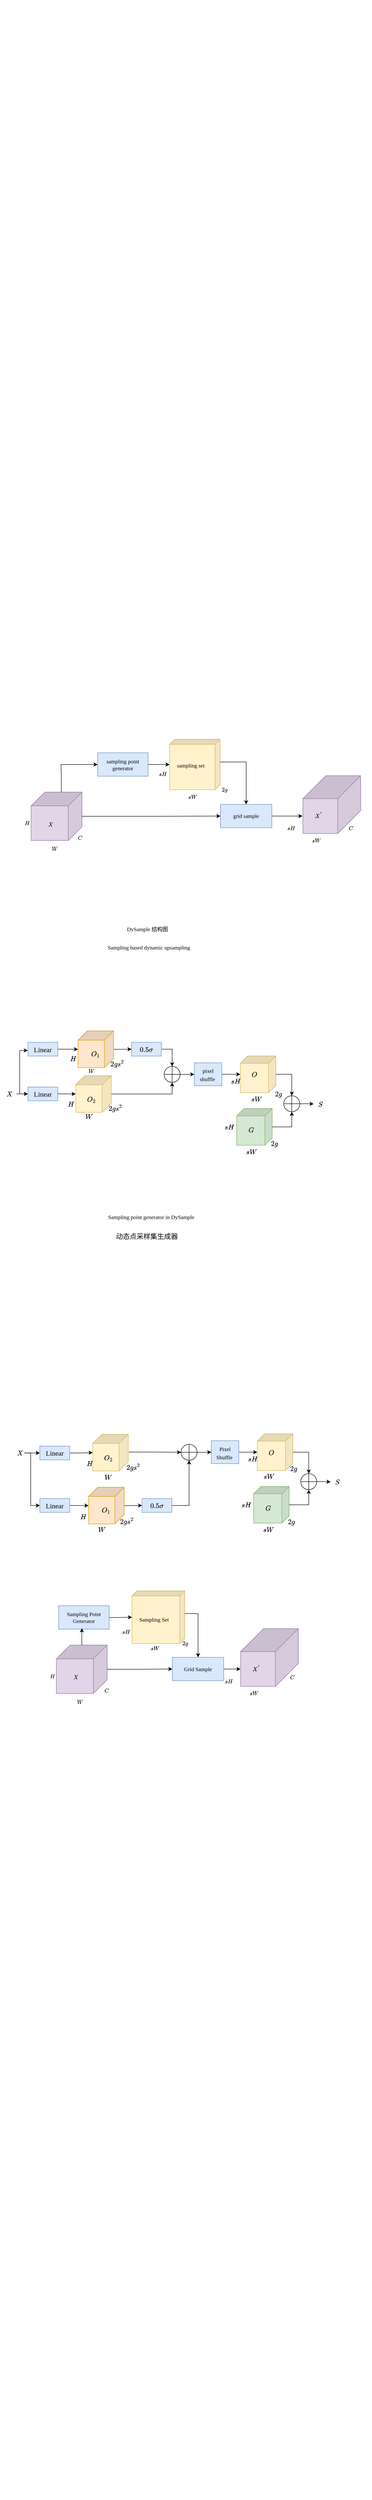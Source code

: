 <mxfile version="28.2.5">
  <diagram name="第 1 页" id="9oIQpO3N5rQyr_YoQIKY">
    <mxGraphModel dx="1643" dy="2649" grid="1" gridSize="10" guides="1" tooltips="1" connect="1" arrows="1" fold="1" page="1" pageScale="1" pageWidth="1169" pageHeight="827" math="1" shadow="0">
      <root>
        <mxCell id="0" />
        <mxCell id="1" parent="0" />
        <mxCell id="AO_P0Q3c_-_OhgIRzk4a-24" value="" style="edgeStyle=orthogonalEdgeStyle;rounded=0;orthogonalLoop=1;jettySize=auto;html=1;fontFamily=Times New Roman;fontSize=12;" parent="1" source="AO_P0Q3c_-_OhgIRzk4a-6" target="AO_P0Q3c_-_OhgIRzk4a-23" edge="1">
          <mxGeometry relative="1" as="geometry" />
        </mxCell>
        <mxCell id="AO_P0Q3c_-_OhgIRzk4a-6" value=" sampling point &lt;br&gt;generator" style="rounded=0;whiteSpace=wrap;html=1;direction=east;strokeColor=#6c8ebf;arcSize=0;imageAspect=1;fillColor=#dae8fc;fontSize=12;fontFamily=Times New Roman;" parent="1" vertex="1">
          <mxGeometry x="360" y="319" width="110" height="51" as="geometry" />
        </mxCell>
        <mxCell id="AO_P0Q3c_-_OhgIRzk4a-20" value="" style="group;fontFamily=Times New Roman;fontSize=12;" parent="1" vertex="1" connectable="0">
          <mxGeometry x="181" y="402" width="170" height="141.034" as="geometry" />
        </mxCell>
        <mxCell id="AO_P0Q3c_-_OhgIRzk4a-19" value="&lt;span style=&quot;color: rgba(0, 0, 0, 0); text-align: start; text-wrap-mode: nowrap;&quot;&gt;%3CmxGraphModel%3E%3Croot%3E%3CmxCell%20id%3D%220%22%2F%3E%3CmxCell%20id%3D%221%22%20parent%3D%220%22%2F%3E%3CmxCell%20id%3D%222%22%20value%3D%22Linear%22%20style%3D%22rounded%3D0%3BwhiteSpace%3Dwrap%3Bhtml%3D1%3Bdirection%3Deast%3BstrokeColor%3D%236c8ebf%3BarcSize%3D0%3BimageAspect%3D1%3BfillColor%3D%23dae8fc%3BfontSize%3D15%3B%22%20vertex%3D%221%22%20parent%3D%221%22%3E%3CmxGeometry%20x%3D%22370%22%20y%3D%22809.5%22%20width%3D%22140%22%20height%3D%2251%22%20as%3D%22geometry%22%2F%3E%3C%2FmxCell%3E%3C%2Froot%3E%3C%2FmxGraphModel%3E&lt;/span&gt;" style="shape=cube;whiteSpace=wrap;html=1;boundedLbl=1;backgroundOutline=1;darkOpacity=0.05;darkOpacity2=0.1;fillColor=#e1d5e7;strokeColor=#9673a6;size=30;rotation=90;fontFamily=Times New Roman;fontSize=12;" parent="AO_P0Q3c_-_OhgIRzk4a-20" vertex="1">
          <mxGeometry x="36.667" width="105.417" height="111.034" as="geometry" />
        </mxCell>
        <mxCell id="AO_P0Q3c_-_OhgIRzk4a-8" value="$$W$$" style="text;html=1;align=center;verticalAlign=middle;resizable=0;points=[];autosize=1;strokeColor=none;fillColor=none;container=0;fontFamily=Times New Roman;fontSize=12;" parent="AO_P0Q3c_-_OhgIRzk4a-20" vertex="1">
          <mxGeometry x="55" y="111.034" width="60" height="30" as="geometry" />
        </mxCell>
        <mxCell id="AO_P0Q3c_-_OhgIRzk4a-9" value="$$H$$" style="text;html=1;align=center;verticalAlign=middle;resizable=0;points=[];autosize=1;strokeColor=none;fillColor=none;container=0;fontFamily=Times New Roman;fontSize=12;" parent="AO_P0Q3c_-_OhgIRzk4a-20" vertex="1">
          <mxGeometry x="-5" y="55.001" width="60" height="30" as="geometry" />
        </mxCell>
        <mxCell id="AO_P0Q3c_-_OhgIRzk4a-10" value="$$X$$" style="text;html=1;align=center;verticalAlign=middle;resizable=0;points=[];autosize=1;strokeColor=none;fillColor=none;container=0;fontFamily=Times New Roman;fontSize=12;" parent="AO_P0Q3c_-_OhgIRzk4a-20" vertex="1">
          <mxGeometry x="45.833" y="57.931" width="60" height="30" as="geometry" />
        </mxCell>
        <mxCell id="AO_P0Q3c_-_OhgIRzk4a-11" value="$$C$$" style="text;html=1;align=center;verticalAlign=middle;resizable=0;points=[];autosize=1;strokeColor=none;fillColor=none;container=0;fontFamily=Times New Roman;fontSize=12;" parent="AO_P0Q3c_-_OhgIRzk4a-20" vertex="1">
          <mxGeometry x="110" y="86.897" width="60" height="30" as="geometry" />
        </mxCell>
        <mxCell id="AO_P0Q3c_-_OhgIRzk4a-29" value="" style="group;fontFamily=Times New Roman;fontSize=12;" parent="1" vertex="1" connectable="0">
          <mxGeometry x="472" y="289.5" width="195" height="140" as="geometry" />
        </mxCell>
        <mxCell id="AO_P0Q3c_-_OhgIRzk4a-17" value="$$sH$$" style="text;html=1;align=center;verticalAlign=middle;resizable=0;points=[];autosize=1;strokeColor=none;fillColor=none;fontFamily=Times New Roman;fontSize=12;" parent="AO_P0Q3c_-_OhgIRzk4a-29" vertex="1">
          <mxGeometry y="60.5" width="60" height="30" as="geometry" />
        </mxCell>
        <mxCell id="AO_P0Q3c_-_OhgIRzk4a-23" value="&lt;div style=&quot;&quot;&gt;&lt;br&gt;&lt;/div&gt;" style="shape=cube;whiteSpace=wrap;html=1;boundedLbl=1;backgroundOutline=1;darkOpacity=0.05;darkOpacity2=0.1;fillColor=#fff2cc;strokeColor=#d6b656;size=11;rotation=90;aspect=fixed;align=center;container=0;fontFamily=Times New Roman;fontSize=12;" parent="AO_P0Q3c_-_OhgIRzk4a-29" vertex="1">
          <mxGeometry x="45" width="110" height="110" as="geometry" />
        </mxCell>
        <mxCell id="AO_P0Q3c_-_OhgIRzk4a-26" value="$$sW$$" style="text;html=1;align=center;verticalAlign=middle;resizable=0;points=[];autosize=1;strokeColor=none;fillColor=none;container=0;fontFamily=Times New Roman;fontSize=12;" parent="AO_P0Q3c_-_OhgIRzk4a-29" vertex="1">
          <mxGeometry x="65" y="110" width="60" height="30" as="geometry" />
        </mxCell>
        <mxCell id="AO_P0Q3c_-_OhgIRzk4a-27" value="$$2g$$" style="text;html=1;align=center;verticalAlign=middle;resizable=0;points=[];autosize=1;strokeColor=none;fillColor=none;container=0;fontFamily=Times New Roman;fontSize=12;" parent="AO_P0Q3c_-_OhgIRzk4a-29" vertex="1">
          <mxGeometry x="135" y="94.5" width="60" height="30" as="geometry" />
        </mxCell>
        <mxCell id="AO_P0Q3c_-_OhgIRzk4a-25" value="&lt;span style=&quot;color: rgb(0, 0, 0); font-style: normal; font-variant-ligatures: normal; font-variant-caps: normal; font-weight: 400; letter-spacing: normal; orphans: 2; text-align: center; text-indent: 0px; text-transform: none; widows: 2; word-spacing: 0px; -webkit-text-stroke-width: 0px; white-space: normal; text-decoration-thickness: initial; text-decoration-style: initial; text-decoration-color: initial; float: none; display: inline !important;&quot;&gt;sampling set&lt;/span&gt;" style="text;whiteSpace=wrap;html=1;fillColor=none;container=0;fontSize=12;fontFamily=Times New Roman;" parent="AO_P0Q3c_-_OhgIRzk4a-29" vertex="1">
          <mxGeometry x="58.5" y="43.75" width="72" height="28.25" as="geometry" />
        </mxCell>
        <mxCell id="AO_P0Q3c_-_OhgIRzk4a-30" value="&lt;font&gt;grid sample&lt;/font&gt;" style="rounded=0;whiteSpace=wrap;html=1;direction=east;strokeColor=#6c8ebf;arcSize=0;imageAspect=1;fillColor=#dae8fc;fontFamily=Times New Roman;fontSize=12;" parent="1" vertex="1">
          <mxGeometry x="628" y="431.5" width="112" height="51" as="geometry" />
        </mxCell>
        <mxCell id="AO_P0Q3c_-_OhgIRzk4a-36" style="edgeStyle=orthogonalEdgeStyle;rounded=0;orthogonalLoop=1;jettySize=auto;html=1;entryX=0;entryY=0.5;entryDx=0;entryDy=0;fontFamily=Times New Roman;exitX=0.001;exitY=0.406;exitDx=0;exitDy=0;exitPerimeter=0;fontSize=12;" parent="1" source="AO_P0Q3c_-_OhgIRzk4a-19" target="AO_P0Q3c_-_OhgIRzk4a-6" edge="1">
          <mxGeometry relative="1" as="geometry">
            <Array as="points">
              <mxPoint x="280" y="370" />
              <mxPoint x="280" y="370" />
              <mxPoint x="280" y="345" />
            </Array>
            <mxPoint x="260" y="400" as="sourcePoint" />
          </mxGeometry>
        </mxCell>
        <mxCell id="AO_P0Q3c_-_OhgIRzk4a-38" style="edgeStyle=orthogonalEdgeStyle;rounded=0;orthogonalLoop=1;jettySize=auto;html=1;exitX=0;exitY=0;exitDx=49.5;exitDy=0;exitPerimeter=0;fontFamily=Times New Roman;fontSize=12;" parent="1" source="AO_P0Q3c_-_OhgIRzk4a-23" target="AO_P0Q3c_-_OhgIRzk4a-30" edge="1">
          <mxGeometry relative="1" as="geometry" />
        </mxCell>
        <mxCell id="AO_P0Q3c_-_OhgIRzk4a-49" value="" style="group;fontFamily=Times New Roman;fontSize=12;" parent="1" vertex="1" connectable="0">
          <mxGeometry x="772" y="369" width="185.3" height="155.978" as="geometry" />
        </mxCell>
        <mxCell id="AO_P0Q3c_-_OhgIRzk4a-18" value="" style="shape=cube;whiteSpace=wrap;html=1;boundedLbl=1;backgroundOutline=1;darkOpacity=0.05;darkOpacity2=0.1;fillColor=#e1d5e7;strokeColor=#9673a6;size=50;rotation=90;aspect=fixed;fontFamily=Times New Roman;fontSize=12;" parent="AO_P0Q3c_-_OhgIRzk4a-49" vertex="1">
          <mxGeometry x="35.8" width="125.978" height="125.978" as="geometry" />
        </mxCell>
        <mxCell id="AO_P0Q3c_-_OhgIRzk4a-39" value="$$sH$$" style="text;html=1;align=center;verticalAlign=middle;resizable=0;points=[];autosize=1;strokeColor=none;fillColor=none;fontFamily=Times New Roman;fontSize=12;" parent="AO_P0Q3c_-_OhgIRzk4a-49" vertex="1">
          <mxGeometry x="-20" y="99.457" width="60" height="30" as="geometry" />
        </mxCell>
        <mxCell id="AO_P0Q3c_-_OhgIRzk4a-40" value="$$sW$$" style="text;html=1;align=center;verticalAlign=middle;resizable=0;points=[];autosize=1;strokeColor=none;fillColor=none;fontFamily=Times New Roman;fontSize=12;" parent="AO_P0Q3c_-_OhgIRzk4a-49" vertex="1">
          <mxGeometry x="34.75" y="125.978" width="60" height="30" as="geometry" />
        </mxCell>
        <mxCell id="AO_P0Q3c_-_OhgIRzk4a-41" value="$$C$$" style="text;html=1;align=center;verticalAlign=middle;resizable=0;points=[];autosize=1;strokeColor=none;fillColor=none;fontFamily=Times New Roman;fontSize=12;" parent="AO_P0Q3c_-_OhgIRzk4a-49" vertex="1">
          <mxGeometry x="110.3" y="99.457" width="60" height="30" as="geometry" />
        </mxCell>
        <mxCell id="AO_P0Q3c_-_OhgIRzk4a-48" value="&lt;span style=&quot;font-style: normal; font-variant-ligatures: normal; font-variant-caps: normal; font-weight: 400; letter-spacing: normal; orphans: 2; text-align: start; text-indent: 0px; text-transform: none; widows: 2; word-spacing: 0px; -webkit-text-stroke-width: 0px; white-space: normal; background-color: rgb(255, 255, 255); text-decoration-thickness: initial; text-decoration-style: initial; text-decoration-color: initial; float: none; display: inline !important;&quot;&gt;&lt;font style=&quot;color: rgb(0, 0, 0);&quot;&gt;$$X^{&#39;}$$&lt;/font&gt;&lt;/span&gt;" style="text;whiteSpace=wrap;html=1;fontFamily=Times New Roman;fontSize=12;" parent="AO_P0Q3c_-_OhgIRzk4a-49" vertex="1">
          <mxGeometry x="60" y="60" width="30" height="40" as="geometry" />
        </mxCell>
        <mxCell id="AO_P0Q3c_-_OhgIRzk4a-52" style="edgeStyle=orthogonalEdgeStyle;rounded=0;orthogonalLoop=1;jettySize=auto;html=1;entryX=0;entryY=0;entryDx=87.989;entryDy=125.978;entryPerimeter=0;fontFamily=Times New Roman;fontSize=12;" parent="1" source="AO_P0Q3c_-_OhgIRzk4a-30" edge="1">
          <mxGeometry relative="1" as="geometry">
            <mxPoint x="806.8" y="456.989" as="targetPoint" />
          </mxGeometry>
        </mxCell>
        <mxCell id="AO_P0Q3c_-_OhgIRzk4a-54" value="DySample 结构图" style="text;whiteSpace=wrap;html=1;fontFamily=Times New Roman;" parent="1" vertex="1">
          <mxGeometry x="422" y="690" width="230" height="40" as="geometry" />
        </mxCell>
        <mxCell id="AO_P0Q3c_-_OhgIRzk4a-55" value="Sampling point generator in DySample" style="text;whiteSpace=wrap;html=1;fontFamily=Times New Roman;" parent="1" vertex="1">
          <mxGeometry x="381" y="1318" width="240" height="40" as="geometry" />
        </mxCell>
        <mxCell id="AO_P0Q3c_-_OhgIRzk4a-57" style="edgeStyle=orthogonalEdgeStyle;rounded=0;orthogonalLoop=1;jettySize=auto;html=1;entryX=-0.005;entryY=0.59;entryDx=0;entryDy=0;fontFamily=Times New Roman;entryPerimeter=0;" parent="1" target="AO_P0Q3c_-_OhgIRzk4a-58" edge="1">
          <mxGeometry relative="1" as="geometry">
            <mxPoint x="208" y="968" as="targetPoint" />
            <mxPoint x="190" y="1062.5" as="sourcePoint" />
            <Array as="points">
              <mxPoint x="190" y="968" />
            </Array>
          </mxGeometry>
        </mxCell>
        <mxCell id="AO_P0Q3c_-_OhgIRzk4a-69" style="edgeStyle=orthogonalEdgeStyle;rounded=0;orthogonalLoop=1;jettySize=auto;html=1;entryX=0;entryY=0.5;entryDx=0;entryDy=0;fontFamily=Times New Roman;" parent="1" source="AO_P0Q3c_-_OhgIRzk4a-112" target="AO_P0Q3c_-_OhgIRzk4a-59" edge="1">
          <mxGeometry relative="1" as="geometry">
            <mxPoint x="152" y="1063" as="sourcePoint" />
          </mxGeometry>
        </mxCell>
        <mxCell id="AO_P0Q3c_-_OhgIRzk4a-61" value="" style="edgeStyle=orthogonalEdgeStyle;rounded=0;orthogonalLoop=1;jettySize=auto;html=1;fontFamily=Times New Roman;" parent="1" source="AO_P0Q3c_-_OhgIRzk4a-58" target="AO_P0Q3c_-_OhgIRzk4a-60" edge="1">
          <mxGeometry relative="1" as="geometry" />
        </mxCell>
        <mxCell id="AO_P0Q3c_-_OhgIRzk4a-58" value="Linear" style="rounded=0;whiteSpace=wrap;html=1;direction=east;strokeColor=#6c8ebf;arcSize=0;imageAspect=1;fillColor=#dae8fc;fontSize=15;fontFamily=Times New Roman;" parent="1" vertex="1">
          <mxGeometry x="208" y="950.5" width="65" height="30" as="geometry" />
        </mxCell>
        <mxCell id="AO_P0Q3c_-_OhgIRzk4a-63" value="" style="edgeStyle=orthogonalEdgeStyle;rounded=0;orthogonalLoop=1;jettySize=auto;html=1;fontFamily=Times New Roman;" parent="1" source="AO_P0Q3c_-_OhgIRzk4a-59" target="AO_P0Q3c_-_OhgIRzk4a-62" edge="1">
          <mxGeometry relative="1" as="geometry" />
        </mxCell>
        <mxCell id="AO_P0Q3c_-_OhgIRzk4a-59" value="Linear" style="rounded=0;whiteSpace=wrap;html=1;direction=east;strokeColor=#6c8ebf;arcSize=0;imageAspect=1;fillColor=#dae8fc;fontSize=15;fontFamily=Times New Roman;" parent="1" vertex="1">
          <mxGeometry x="208" y="1048" width="65" height="30" as="geometry" />
        </mxCell>
        <mxCell id="AO_P0Q3c_-_OhgIRzk4a-65" value="" style="edgeStyle=orthogonalEdgeStyle;rounded=0;orthogonalLoop=1;jettySize=auto;html=1;fontFamily=Times New Roman;" parent="1" source="AO_P0Q3c_-_OhgIRzk4a-60" target="AO_P0Q3c_-_OhgIRzk4a-64" edge="1">
          <mxGeometry relative="1" as="geometry" />
        </mxCell>
        <mxCell id="AO_P0Q3c_-_OhgIRzk4a-67" style="edgeStyle=orthogonalEdgeStyle;rounded=0;orthogonalLoop=1;jettySize=auto;html=1;entryX=0.5;entryY=1;entryDx=0;entryDy=0;fontFamily=Times New Roman;" parent="1" source="AO_P0Q3c_-_OhgIRzk4a-62" target="AO_P0Q3c_-_OhgIRzk4a-66" edge="1">
          <mxGeometry relative="1" as="geometry" />
        </mxCell>
        <mxCell id="AO_P0Q3c_-_OhgIRzk4a-68" style="edgeStyle=orthogonalEdgeStyle;rounded=0;orthogonalLoop=1;jettySize=auto;html=1;entryX=0.5;entryY=0;entryDx=0;entryDy=0;fontFamily=Times New Roman;" parent="1" source="AO_P0Q3c_-_OhgIRzk4a-64" target="AO_P0Q3c_-_OhgIRzk4a-66" edge="1">
          <mxGeometry relative="1" as="geometry" />
        </mxCell>
        <mxCell id="AO_P0Q3c_-_OhgIRzk4a-64" value="$$0.5\sigma$$" style="rounded=0;whiteSpace=wrap;html=1;direction=east;strokeColor=#6c8ebf;arcSize=0;imageAspect=1;fillColor=#dae8fc;fontSize=15;fontFamily=Times New Roman;" parent="1" vertex="1">
          <mxGeometry x="434" y="950.5" width="65" height="30" as="geometry" />
        </mxCell>
        <mxCell id="AO_P0Q3c_-_OhgIRzk4a-71" value="" style="edgeStyle=orthogonalEdgeStyle;rounded=0;orthogonalLoop=1;jettySize=auto;html=1;fontFamily=Times New Roman;" parent="1" source="AO_P0Q3c_-_OhgIRzk4a-104" target="AO_P0Q3c_-_OhgIRzk4a-70" edge="1">
          <mxGeometry relative="1" as="geometry" />
        </mxCell>
        <mxCell id="AO_P0Q3c_-_OhgIRzk4a-66" value="" style="shape=orEllipse;perimeter=ellipsePerimeter;whiteSpace=wrap;html=1;backgroundOutline=1;aspect=fixed;fontFamily=Times New Roman;" parent="1" vertex="1">
          <mxGeometry x="505" y="1003" width="35" height="35" as="geometry" />
        </mxCell>
        <mxCell id="AO_P0Q3c_-_OhgIRzk4a-74" value="" style="edgeStyle=orthogonalEdgeStyle;rounded=0;orthogonalLoop=1;jettySize=auto;html=1;fontFamily=Times New Roman;" parent="1" source="AO_P0Q3c_-_OhgIRzk4a-70" target="AO_P0Q3c_-_OhgIRzk4a-73" edge="1">
          <mxGeometry relative="1" as="geometry" />
        </mxCell>
        <mxCell id="AO_P0Q3c_-_OhgIRzk4a-73" value="" style="shape=orEllipse;perimeter=ellipsePerimeter;whiteSpace=wrap;html=1;backgroundOutline=1;aspect=fixed;fontFamily=Times New Roman;" parent="1" vertex="1">
          <mxGeometry x="766" y="1067" width="35" height="35" as="geometry" />
        </mxCell>
        <mxCell id="AO_P0Q3c_-_OhgIRzk4a-106" value="" style="edgeStyle=orthogonalEdgeStyle;rounded=0;orthogonalLoop=1;jettySize=auto;html=1;fontFamily=Times New Roman;" parent="1" source="AO_P0Q3c_-_OhgIRzk4a-66" target="AO_P0Q3c_-_OhgIRzk4a-104" edge="1">
          <mxGeometry relative="1" as="geometry">
            <mxPoint x="540" y="1021" as="sourcePoint" />
            <mxPoint x="671" y="1020" as="targetPoint" />
          </mxGeometry>
        </mxCell>
        <mxCell id="AO_P0Q3c_-_OhgIRzk4a-104" value="&lt;span style=&quot;font-size: 12px; text-align: left;&quot;&gt;pixel&lt;/span&gt;&lt;div&gt;&lt;span style=&quot;font-size: 12px; text-align: left;&quot;&gt;shuffle&amp;nbsp;&lt;/span&gt;&lt;/div&gt;" style="rounded=0;whiteSpace=wrap;html=1;direction=east;strokeColor=#6c8ebf;arcSize=0;imageAspect=1;fillColor=#dae8fc;fontSize=15;fontFamily=Times New Roman;" parent="1" vertex="1">
          <mxGeometry x="571" y="995.25" width="60" height="50" as="geometry" />
        </mxCell>
        <mxCell id="AO_P0Q3c_-_OhgIRzk4a-107" value="" style="group;fontFamily=Times New Roman;" parent="1" vertex="1" connectable="0">
          <mxGeometry x="275" y="925.75" width="175" height="107.25" as="geometry" />
        </mxCell>
        <mxCell id="AO_P0Q3c_-_OhgIRzk4a-60" value="&lt;span style=&quot;color: rgba(0, 0, 0, 0); font-size: 0px; text-align: start; text-wrap-mode: nowrap;&quot;&gt;%3CmxGraphModel%3E%3Croot%3E%3CmxCell%20id%3D%220%22%2F%3E%3CmxCell%20id%3D%221%22%20parent%3D%220%22%2F%3E%3CmxCell%20id%3D%222%22%20value%3D%22Linear%22%20style%3D%22rounded%3D0%3BwhiteSpace%3Dwrap%3Bhtml%3D1%3Bdirection%3Deast%3BstrokeColor%3D%236c8ebf%3BarcSize%3D0%3BimageAspect%3D1%3BfillColor%3D%23dae8fc%3BfontSize%3D15%3B%22%20vertex%3D%221%22%20parent%3D%221%22%3E%3CmxGeometry%20x%3D%22370%22%20y%3D%22809.5%22%20width%3D%22140%22%20height%3D%2251%22%20as%3D%22geometry%22%2F%3E%3C%2FmxCell%3E%3C%2Froot%3E%3C%2FmxGraphModel%3E&lt;/span&gt;" style="shape=cube;whiteSpace=wrap;html=1;boundedLbl=1;backgroundOutline=1;darkOpacity=0.05;darkOpacity2=0.1;fillColor=#ffe6cc;strokeColor=#d79b00;size=20;rotation=90;fontFamily=Times New Roman;" parent="AO_P0Q3c_-_OhgIRzk4a-107" vertex="1">
          <mxGeometry x="41" y="1.25" width="80" height="77.5" as="geometry" />
        </mxCell>
        <mxCell id="AO_P0Q3c_-_OhgIRzk4a-80" value="&lt;font style=&quot;font-size: 15px;&quot;&gt;$$O_1$$&lt;/font&gt;" style="text;html=1;align=center;verticalAlign=middle;resizable=0;points=[];autosize=1;strokeColor=none;fillColor=none;fontFamily=Times New Roman;" parent="AO_P0Q3c_-_OhgIRzk4a-107" vertex="1">
          <mxGeometry x="40" y="34.25" width="80" height="30" as="geometry" />
        </mxCell>
        <mxCell id="AO_P0Q3c_-_OhgIRzk4a-81" value="&lt;font style=&quot;font-size: 15px;&quot;&gt;$$H$$&lt;/font&gt;" style="text;html=1;align=center;verticalAlign=middle;resizable=0;points=[];autosize=1;strokeColor=none;fillColor=none;fontFamily=Times New Roman;" parent="AO_P0Q3c_-_OhgIRzk4a-107" vertex="1">
          <mxGeometry x="1" y="44.75" width="60" height="30" as="geometry" />
        </mxCell>
        <mxCell id="AO_P0Q3c_-_OhgIRzk4a-82" value="$$W$$" style="text;html=1;align=center;verticalAlign=middle;resizable=0;points=[];autosize=1;strokeColor=none;fillColor=none;fontFamily=Times New Roman;" parent="AO_P0Q3c_-_OhgIRzk4a-107" vertex="1">
          <mxGeometry x="41" y="72.25" width="60" height="30" as="geometry" />
        </mxCell>
        <mxCell id="AO_P0Q3c_-_OhgIRzk4a-84" value="&lt;font style=&quot;font-size: 15px;&quot;&gt;$$2gs^2$$&lt;/font&gt;" style="text;html=1;align=center;verticalAlign=middle;resizable=0;points=[];autosize=1;strokeColor=none;fillColor=none;fontFamily=Times New Roman;" parent="AO_P0Q3c_-_OhgIRzk4a-107" vertex="1">
          <mxGeometry x="82" y="56.25" width="90" height="30" as="geometry" />
        </mxCell>
        <mxCell id="AO_P0Q3c_-_OhgIRzk4a-108" value="" style="group;fontFamily=Times New Roman;" parent="1" vertex="1" connectable="0">
          <mxGeometry x="275" y="1023.25" width="175" height="108.75" as="geometry" />
        </mxCell>
        <mxCell id="AO_P0Q3c_-_OhgIRzk4a-62" value="&lt;span style=&quot;color: rgba(0, 0, 0, 0); font-size: 0px; text-align: start; text-wrap-mode: nowrap;&quot;&gt;%3CmxGraphModel%3E%3Croot%3E%3CmxCell%20id%3D%220%22%2F%3E%3CmxCell%20id%3D%221%22%20parent%3D%220%22%2F%3E%3CmxCell%20id%3D%222%22%20value%3D%22Linear%22%20style%3D%22rounded%3D0%3BwhiteSpace%3Dwrap%3Bhtml%3D1%3Bdirection%3Deast%3BstrokeColor%3D%236c8ebf%3BarcSize%3D0%3BimageAspect%3D1%3BfillColor%3D%23dae8fc%3BfontSize%3D15%3B%22%20vertex%3D%221%22%20parent%3D%221%22%3E%3CmxGeometry%20x%3D%22370%22%20y%3D%22809.5%22%20width%3D%22140%22%20height%3D%2251%22%20as%3D%22geometry%22%2F%3E%3C%2FmxCell%3E%3C%2Froot%3E%3C%2FmxGraphModel%3E&lt;/span&gt;" style="shape=cube;whiteSpace=wrap;html=1;boundedLbl=1;backgroundOutline=1;darkOpacity=0.05;darkOpacity2=0.1;fillColor=#fff2cc;strokeColor=#d6b656;size=20;rotation=90;fontFamily=Times New Roman;" parent="AO_P0Q3c_-_OhgIRzk4a-108" vertex="1">
          <mxGeometry x="36" y="1.25" width="80" height="77.5" as="geometry" />
        </mxCell>
        <mxCell id="AO_P0Q3c_-_OhgIRzk4a-96" value="&lt;font style=&quot;font-size: 15px;&quot;&gt;$$O_2$$&lt;/font&gt;" style="text;html=1;align=center;verticalAlign=middle;resizable=0;points=[];autosize=1;strokeColor=none;fillColor=none;fontFamily=Times New Roman;" parent="AO_P0Q3c_-_OhgIRzk4a-108" vertex="1">
          <mxGeometry x="31" y="35.75" width="80" height="30" as="geometry" />
        </mxCell>
        <mxCell id="AO_P0Q3c_-_OhgIRzk4a-97" value="&lt;font style=&quot;font-size: 15px;&quot;&gt;$$H$$&lt;/font&gt;" style="text;html=1;align=center;verticalAlign=middle;resizable=0;points=[];autosize=1;strokeColor=none;fillColor=none;fontFamily=Times New Roman;" parent="AO_P0Q3c_-_OhgIRzk4a-108" vertex="1">
          <mxGeometry x="-4" y="46.75" width="60" height="30" as="geometry" />
        </mxCell>
        <mxCell id="AO_P0Q3c_-_OhgIRzk4a-98" value="&lt;font style=&quot;font-size: 15px;&quot;&gt;$$W$$&lt;/font&gt;" style="text;html=1;align=center;verticalAlign=middle;resizable=0;points=[];autosize=1;strokeColor=none;fillColor=none;fontFamily=Times New Roman;" parent="AO_P0Q3c_-_OhgIRzk4a-108" vertex="1">
          <mxGeometry x="31" y="73.75" width="70" height="30" as="geometry" />
        </mxCell>
        <mxCell id="AO_P0Q3c_-_OhgIRzk4a-99" value="&lt;font style=&quot;font-size: 15px;&quot;&gt;$$2gs^2$$&lt;/font&gt;" style="text;html=1;align=center;verticalAlign=middle;resizable=0;points=[];autosize=1;strokeColor=none;fillColor=none;fontFamily=Times New Roman;" parent="AO_P0Q3c_-_OhgIRzk4a-108" vertex="1">
          <mxGeometry x="78" y="55.75" width="90" height="30" as="geometry" />
        </mxCell>
        <mxCell id="AO_P0Q3c_-_OhgIRzk4a-110" value="" style="group;fontFamily=Times New Roman;" parent="1" vertex="1" connectable="0">
          <mxGeometry x="621" y="1095" width="159" height="112.25" as="geometry" />
        </mxCell>
        <mxCell id="AO_P0Q3c_-_OhgIRzk4a-101" value="$$sH$$" style="text;html=1;align=center;verticalAlign=middle;resizable=0;points=[];autosize=1;strokeColor=none;fillColor=none;fontSize=15;fontFamily=Times New Roman;" parent="AO_P0Q3c_-_OhgIRzk4a-110" vertex="1">
          <mxGeometry x="-9" y="25" width="70" height="30" as="geometry" />
        </mxCell>
        <mxCell id="AO_P0Q3c_-_OhgIRzk4a-72" value="&lt;span style=&quot;color: rgba(0, 0, 0, 0); font-size: 0px; text-align: start; text-wrap-mode: nowrap;&quot;&gt;%3CmxGraphModel%3E%3Croot%3E%3CmxCell%20id%3D%220%22%2F%3E%3CmxCell%20id%3D%221%22%20parent%3D%220%22%2F%3E%3CmxCell%20id%3D%222%22%20value%3D%22Linear%22%20style%3D%22rounded%3D0%3BwhiteSpace%3Dwrap%3Bhtml%3D1%3Bdirection%3Deast%3BstrokeColor%3D%236c8ebf%3BarcSize%3D0%3BimageAspect%3D1%3BfillColor%3D%23dae8fc%3BfontSize%3D15%3B%22%20vertex%3D%221%22%20parent%3D%221%22%3E%3CmxGeometry%20x%3D%22370%22%20y%3D%22809.5%22%20width%3D%22140%22%20height%3D%2251%22%20as%3D%22geometry%22%2F%3E%3C%2FmxCell%3E%3C%2Froot%3E%3C%2FmxGraphModel%3E&lt;/span&gt;" style="shape=cube;whiteSpace=wrap;html=1;boundedLbl=1;backgroundOutline=1;darkOpacity=0.05;darkOpacity2=0.1;fillColor=#d5e8d4;strokeColor=#82b366;size=16;rotation=90;fontFamily=Times New Roman;" parent="AO_P0Q3c_-_OhgIRzk4a-110" vertex="1">
          <mxGeometry x="41" y="1.25" width="80" height="77.5" as="geometry" />
        </mxCell>
        <mxCell id="AO_P0Q3c_-_OhgIRzk4a-100" value="&lt;font style=&quot;font-size: 15px;&quot;&gt;$$G$$&lt;/font&gt;" style="text;html=1;align=center;verticalAlign=middle;resizable=0;points=[];autosize=1;strokeColor=none;fillColor=none;fontFamily=Times New Roman;" parent="AO_P0Q3c_-_OhgIRzk4a-110" vertex="1">
          <mxGeometry x="44" y="31.25" width="60" height="30" as="geometry" />
        </mxCell>
        <mxCell id="AO_P0Q3c_-_OhgIRzk4a-102" value="$$sW$$" style="text;html=1;align=center;verticalAlign=middle;resizable=0;points=[];autosize=1;strokeColor=none;fillColor=none;fontSize=15;fontFamily=Times New Roman;spacing=0;" parent="AO_P0Q3c_-_OhgIRzk4a-110" vertex="1">
          <mxGeometry x="39" y="78.75" width="70" height="30" as="geometry" />
        </mxCell>
        <mxCell id="AO_P0Q3c_-_OhgIRzk4a-103" value="$$2g$$" style="text;html=1;align=center;verticalAlign=middle;resizable=0;points=[];autosize=1;strokeColor=none;fillColor=none;fontSize=15;fontFamily=Times New Roman;" parent="AO_P0Q3c_-_OhgIRzk4a-110" vertex="1">
          <mxGeometry x="89" y="61.25" width="70" height="30" as="geometry" />
        </mxCell>
        <mxCell id="AO_P0Q3c_-_OhgIRzk4a-111" value="" style="group;fontSize=15;fontFamily=Times New Roman;" parent="1" vertex="1" connectable="0">
          <mxGeometry x="631" y="980.25" width="158" height="108.75" as="geometry" />
        </mxCell>
        <mxCell id="AO_P0Q3c_-_OhgIRzk4a-70" value="&lt;span style=&quot;color: rgba(0, 0, 0, 0); font-size: 0px; text-align: start; text-wrap-mode: nowrap;&quot;&gt;%3CmxGraphModel%3E%3Croot%3E%3CmxCell%20id%3D%220%22%2F%3E%3CmxCell%20id%3D%221%22%20parent%3D%220%22%2F%3E%3CmxCell%20id%3D%222%22%20value%3D%22Linear%22%20style%3D%22rounded%3D0%3BwhiteSpace%3Dwrap%3Bhtml%3D1%3Bdirection%3Deast%3BstrokeColor%3D%236c8ebf%3BarcSize%3D0%3BimageAspect%3D1%3BfillColor%3D%23dae8fc%3BfontSize%3D15%3B%22%20vertex%3D%221%22%20parent%3D%221%22%3E%3CmxGeometry%20x%3D%22370%22%20y%3D%22809.5%22%20width%3D%22140%22%20height%3D%2251%22%20as%3D%22geometry%22%2F%3E%3C%2FmxCell%3E%3C%2Froot%3E%3C%2FmxGraphModel%3E&lt;/span&gt;" style="shape=cube;whiteSpace=wrap;html=1;boundedLbl=1;backgroundOutline=1;darkOpacity=0.05;darkOpacity2=0.1;fillColor=#fff2cc;strokeColor=#d6b656;size=16;rotation=90;fontFamily=Times New Roman;" parent="AO_P0Q3c_-_OhgIRzk4a-111" vertex="1">
          <mxGeometry x="39" y="1.25" width="80" height="77.5" as="geometry" />
        </mxCell>
        <mxCell id="AO_P0Q3c_-_OhgIRzk4a-85" value="&lt;font style=&quot;font-size: 15px;&quot;&gt;$$O$$&lt;/font&gt;" style="text;html=1;align=center;verticalAlign=middle;resizable=0;points=[];autosize=1;strokeColor=none;fillColor=none;fontFamily=Times New Roman;" parent="AO_P0Q3c_-_OhgIRzk4a-111" vertex="1">
          <mxGeometry x="40" y="25" width="60" height="30" as="geometry" />
        </mxCell>
        <mxCell id="AO_P0Q3c_-_OhgIRzk4a-86" value="$$sH$$" style="text;html=1;align=center;verticalAlign=middle;resizable=0;points=[];autosize=1;strokeColor=none;fillColor=none;fontSize=15;fontFamily=Times New Roman;" parent="AO_P0Q3c_-_OhgIRzk4a-111" vertex="1">
          <mxGeometry x="-5" y="39.37" width="70" height="30" as="geometry" />
        </mxCell>
        <mxCell id="AO_P0Q3c_-_OhgIRzk4a-87" value="$$sW$$" style="text;html=1;align=center;verticalAlign=middle;resizable=0;points=[];autosize=1;strokeColor=none;fillColor=none;fontSize=15;fontFamily=Times New Roman;" parent="AO_P0Q3c_-_OhgIRzk4a-111" vertex="1">
          <mxGeometry x="40" y="78.75" width="70" height="30" as="geometry" />
        </mxCell>
        <mxCell id="AO_P0Q3c_-_OhgIRzk4a-88" value="$$2g$$" style="text;html=1;align=center;verticalAlign=middle;resizable=0;points=[];autosize=1;strokeColor=none;fillColor=none;fontSize=15;fontFamily=Times New Roman;" parent="AO_P0Q3c_-_OhgIRzk4a-111" vertex="1">
          <mxGeometry x="88" y="68" width="70" height="30" as="geometry" />
        </mxCell>
        <mxCell id="AO_P0Q3c_-_OhgIRzk4a-112" value="$$X$$" style="whiteSpace=wrap;html=1;fillColor=none;fontSize=15;strokeColor=none;fontFamily=Times New Roman;" parent="1" vertex="1">
          <mxGeometry x="153" y="1048" width="30" height="30" as="geometry" />
        </mxCell>
        <mxCell id="AO_P0Q3c_-_OhgIRzk4a-118" value="" style="edgeStyle=orthogonalEdgeStyle;rounded=0;orthogonalLoop=1;jettySize=auto;html=1;fontFamily=Times New Roman;" parent="1" source="AO_P0Q3c_-_OhgIRzk4a-73" target="AO_P0Q3c_-_OhgIRzk4a-116" edge="1">
          <mxGeometry relative="1" as="geometry">
            <mxPoint x="801" y="1085" as="sourcePoint" />
            <mxPoint x="898.5" y="1084.5" as="targetPoint" />
          </mxGeometry>
        </mxCell>
        <mxCell id="AO_P0Q3c_-_OhgIRzk4a-116" value="$$S$$" style="whiteSpace=wrap;html=1;fillColor=none;fontSize=15;strokeColor=none;fontFamily=Times New Roman;" parent="1" vertex="1">
          <mxGeometry x="831.3" y="1070" width="30" height="30" as="geometry" />
        </mxCell>
        <mxCell id="K-rQHarK1mUHMqbomgQv-1" value="&lt;font style=&quot;font-size: 15px;&quot;&gt;动态点采样集生成器&lt;/font&gt;" style="text;html=1;align=center;verticalAlign=middle;resizable=0;points=[];autosize=1;strokeColor=none;fillColor=none;fontFamily=Times New Roman;" parent="1" vertex="1">
          <mxGeometry x="386.5" y="1358" width="160" height="30" as="geometry" />
        </mxCell>
        <mxCell id="K-rQHarK1mUHMqbomgQv-5" value="Sampling based dynamic upsampling" style="text;whiteSpace=wrap;html=1;fontFamily=Times New Roman;" parent="1" vertex="1">
          <mxGeometry x="380" y="730" width="230" height="40" as="geometry" />
        </mxCell>
        <mxCell id="K-rQHarK1mUHMqbomgQv-6" style="edgeStyle=orthogonalEdgeStyle;rounded=0;orthogonalLoop=1;jettySize=auto;html=1;entryX=0.5;entryY=1;entryDx=0;entryDy=0;fontFamily=Times New Roman;" parent="1" source="AO_P0Q3c_-_OhgIRzk4a-72" target="AO_P0Q3c_-_OhgIRzk4a-73" edge="1">
          <mxGeometry relative="1" as="geometry" />
        </mxCell>
        <mxCell id="lizKZsS-HynhIe9b-1j3-4" style="edgeStyle=orthogonalEdgeStyle;rounded=0;orthogonalLoop=1;jettySize=auto;html=1;" edge="1" parent="1" source="AO_P0Q3c_-_OhgIRzk4a-19" target="AO_P0Q3c_-_OhgIRzk4a-30">
          <mxGeometry relative="1" as="geometry" />
        </mxCell>
        <mxCell id="lizKZsS-HynhIe9b-1j3-7" style="edgeStyle=orthogonalEdgeStyle;rounded=0;orthogonalLoop=1;jettySize=auto;html=1;entryX=0;entryY=0.5;entryDx=0;entryDy=0;fontFamily=Times New Roman;" edge="1" parent="1" source="lizKZsS-HynhIe9b-1j3-46" target="lizKZsS-HynhIe9b-1j3-11">
          <mxGeometry relative="1" as="geometry">
            <mxPoint x="171" y="1846.25" as="sourcePoint" />
          </mxGeometry>
        </mxCell>
        <mxCell id="lizKZsS-HynhIe9b-1j3-8" value="" style="edgeStyle=orthogonalEdgeStyle;rounded=0;orthogonalLoop=1;jettySize=auto;html=1;fontFamily=Times New Roman;" edge="1" parent="1" source="lizKZsS-HynhIe9b-1j3-9" target="lizKZsS-HynhIe9b-1j3-23">
          <mxGeometry relative="1" as="geometry" />
        </mxCell>
        <mxCell id="lizKZsS-HynhIe9b-1j3-9" value="Linear" style="rounded=0;whiteSpace=wrap;html=1;direction=east;strokeColor=#6c8ebf;arcSize=0;imageAspect=1;fillColor=#dae8fc;fontSize=15;fontFamily=Times New Roman;" vertex="1" parent="1">
          <mxGeometry x="234" y="1945.75" width="65" height="30" as="geometry" />
        </mxCell>
        <mxCell id="lizKZsS-HynhIe9b-1j3-10" value="" style="edgeStyle=orthogonalEdgeStyle;rounded=0;orthogonalLoop=1;jettySize=auto;html=1;fontFamily=Times New Roman;" edge="1" parent="1" source="lizKZsS-HynhIe9b-1j3-11" target="lizKZsS-HynhIe9b-1j3-29">
          <mxGeometry relative="1" as="geometry" />
        </mxCell>
        <mxCell id="lizKZsS-HynhIe9b-1j3-11" value="Linear" style="rounded=0;whiteSpace=wrap;html=1;direction=east;strokeColor=#6c8ebf;arcSize=0;imageAspect=1;fillColor=#dae8fc;fontSize=15;fontFamily=Times New Roman;" vertex="1" parent="1">
          <mxGeometry x="234" y="1831.25" width="65" height="30" as="geometry" />
        </mxCell>
        <mxCell id="lizKZsS-HynhIe9b-1j3-12" value="" style="edgeStyle=orthogonalEdgeStyle;rounded=0;orthogonalLoop=1;jettySize=auto;html=1;fontFamily=Times New Roman;" edge="1" parent="1" source="lizKZsS-HynhIe9b-1j3-23" target="lizKZsS-HynhIe9b-1j3-15">
          <mxGeometry relative="1" as="geometry" />
        </mxCell>
        <mxCell id="lizKZsS-HynhIe9b-1j3-52" style="edgeStyle=orthogonalEdgeStyle;rounded=0;orthogonalLoop=1;jettySize=auto;html=1;entryX=0.5;entryY=1;entryDx=0;entryDy=0;fontFamily=Times New Roman;" edge="1" parent="1" source="lizKZsS-HynhIe9b-1j3-15" target="lizKZsS-HynhIe9b-1j3-17">
          <mxGeometry relative="1" as="geometry" />
        </mxCell>
        <mxCell id="lizKZsS-HynhIe9b-1j3-15" value="$$0.5\sigma$$" style="rounded=0;whiteSpace=wrap;html=1;direction=east;strokeColor=#6c8ebf;arcSize=0;imageAspect=1;fillColor=#dae8fc;fontSize=15;fontFamily=Times New Roman;" vertex="1" parent="1">
          <mxGeometry x="457" y="1945.75" width="65" height="30" as="geometry" />
        </mxCell>
        <mxCell id="lizKZsS-HynhIe9b-1j3-16" value="" style="edgeStyle=orthogonalEdgeStyle;rounded=0;orthogonalLoop=1;jettySize=auto;html=1;fontFamily=Times New Roman;" edge="1" parent="1" source="lizKZsS-HynhIe9b-1j3-21" target="lizKZsS-HynhIe9b-1j3-41">
          <mxGeometry relative="1" as="geometry" />
        </mxCell>
        <mxCell id="lizKZsS-HynhIe9b-1j3-17" value="" style="shape=orEllipse;perimeter=ellipsePerimeter;whiteSpace=wrap;html=1;backgroundOutline=1;aspect=fixed;fontFamily=Times New Roman;" vertex="1" parent="1">
          <mxGeometry x="542" y="1827.25" width="35" height="35" as="geometry" />
        </mxCell>
        <mxCell id="lizKZsS-HynhIe9b-1j3-18" value="" style="edgeStyle=orthogonalEdgeStyle;rounded=0;orthogonalLoop=1;jettySize=auto;html=1;fontFamily=Times New Roman;" edge="1" parent="1" source="lizKZsS-HynhIe9b-1j3-41" target="lizKZsS-HynhIe9b-1j3-19">
          <mxGeometry relative="1" as="geometry" />
        </mxCell>
        <mxCell id="lizKZsS-HynhIe9b-1j3-19" value="" style="shape=orEllipse;perimeter=ellipsePerimeter;whiteSpace=wrap;html=1;backgroundOutline=1;aspect=fixed;fontFamily=Times New Roman;" vertex="1" parent="1">
          <mxGeometry x="803" y="1891.25" width="35" height="35" as="geometry" />
        </mxCell>
        <mxCell id="lizKZsS-HynhIe9b-1j3-20" value="" style="edgeStyle=orthogonalEdgeStyle;rounded=0;orthogonalLoop=1;jettySize=auto;html=1;fontFamily=Times New Roman;" edge="1" parent="1" source="lizKZsS-HynhIe9b-1j3-17" target="lizKZsS-HynhIe9b-1j3-21">
          <mxGeometry relative="1" as="geometry">
            <mxPoint x="577" y="1845.25" as="sourcePoint" />
            <mxPoint x="708" y="1844.25" as="targetPoint" />
          </mxGeometry>
        </mxCell>
        <mxCell id="lizKZsS-HynhIe9b-1j3-21" value="&lt;span style=&quot;font-size: 12px; text-align: left;&quot;&gt;Pixel&lt;/span&gt;&lt;div&gt;&lt;span style=&quot;font-size: 12px; text-align: left;&quot;&gt;Shuffle&amp;nbsp;&lt;/span&gt;&lt;/div&gt;" style="rounded=0;whiteSpace=wrap;html=1;direction=east;strokeColor=#6c8ebf;arcSize=0;imageAspect=1;fillColor=#dae8fc;fontSize=15;fontFamily=Times New Roman;" vertex="1" parent="1">
          <mxGeometry x="608" y="1819.5" width="60" height="50" as="geometry" />
        </mxCell>
        <mxCell id="lizKZsS-HynhIe9b-1j3-22" value="" style="group;fontFamily=Times New Roman;" vertex="1" connectable="0" parent="1">
          <mxGeometry x="298" y="1921" width="175" height="107.25" as="geometry" />
        </mxCell>
        <mxCell id="lizKZsS-HynhIe9b-1j3-23" value="&lt;span style=&quot;color: rgba(0, 0, 0, 0); font-size: 0px; text-align: start; text-wrap-mode: nowrap;&quot;&gt;%3CmxGraphModel%3E%3Croot%3E%3CmxCell%20id%3D%220%22%2F%3E%3CmxCell%20id%3D%221%22%20parent%3D%220%22%2F%3E%3CmxCell%20id%3D%222%22%20value%3D%22Linear%22%20style%3D%22rounded%3D0%3BwhiteSpace%3Dwrap%3Bhtml%3D1%3Bdirection%3Deast%3BstrokeColor%3D%236c8ebf%3BarcSize%3D0%3BimageAspect%3D1%3BfillColor%3D%23dae8fc%3BfontSize%3D15%3B%22%20vertex%3D%221%22%20parent%3D%221%22%3E%3CmxGeometry%20x%3D%22370%22%20y%3D%22809.5%22%20width%3D%22140%22%20height%3D%2251%22%20as%3D%22geometry%22%2F%3E%3C%2FmxCell%3E%3C%2Froot%3E%3C%2FmxGraphModel%3E&lt;/span&gt;" style="shape=cube;whiteSpace=wrap;html=1;boundedLbl=1;backgroundOutline=1;darkOpacity=0.05;darkOpacity2=0.1;fillColor=#ffe6cc;strokeColor=#d79b00;size=20;rotation=90;fontFamily=Times New Roman;" vertex="1" parent="lizKZsS-HynhIe9b-1j3-22">
          <mxGeometry x="41" y="1.25" width="80" height="77.5" as="geometry" />
        </mxCell>
        <mxCell id="lizKZsS-HynhIe9b-1j3-24" value="&lt;font style=&quot;font-size: 15px;&quot;&gt;$$O_1$$&lt;/font&gt;" style="text;html=1;align=center;verticalAlign=middle;resizable=0;points=[];autosize=1;strokeColor=none;fillColor=none;fontFamily=Times New Roman;" vertex="1" parent="lizKZsS-HynhIe9b-1j3-22">
          <mxGeometry x="40" y="34.25" width="80" height="30" as="geometry" />
        </mxCell>
        <mxCell id="lizKZsS-HynhIe9b-1j3-25" value="&lt;font style=&quot;font-size: 15px;&quot;&gt;$$H$$&lt;/font&gt;" style="text;html=1;align=center;verticalAlign=middle;resizable=0;points=[];autosize=1;strokeColor=none;fillColor=none;fontFamily=Times New Roman;" vertex="1" parent="lizKZsS-HynhIe9b-1j3-22">
          <mxGeometry y="48.75" width="60" height="30" as="geometry" />
        </mxCell>
        <mxCell id="lizKZsS-HynhIe9b-1j3-26" value="&lt;font style=&quot;font-size: 15px;&quot;&gt;$$W$$&lt;/font&gt;" style="text;html=1;align=center;verticalAlign=middle;resizable=0;points=[];autosize=1;strokeColor=none;fillColor=none;fontFamily=Times New Roman;" vertex="1" parent="lizKZsS-HynhIe9b-1j3-22">
          <mxGeometry x="36" y="77.25" width="70" height="30" as="geometry" />
        </mxCell>
        <mxCell id="lizKZsS-HynhIe9b-1j3-27" value="&lt;font style=&quot;font-size: 15px;&quot;&gt;$$2gs^2$$&lt;/font&gt;" style="text;html=1;align=center;verticalAlign=middle;resizable=0;points=[];autosize=1;strokeColor=none;fillColor=none;fontFamily=Times New Roman;" vertex="1" parent="lizKZsS-HynhIe9b-1j3-22">
          <mxGeometry x="80" y="59" width="90" height="30" as="geometry" />
        </mxCell>
        <mxCell id="lizKZsS-HynhIe9b-1j3-28" value="" style="group;fontFamily=Times New Roman;" vertex="1" connectable="0" parent="1">
          <mxGeometry x="330" y="1804.5" width="175" height="109.75" as="geometry" />
        </mxCell>
        <mxCell id="lizKZsS-HynhIe9b-1j3-29" value="&lt;span style=&quot;color: rgba(0, 0, 0, 0); font-size: 0px; text-align: start; text-wrap-mode: nowrap;&quot;&gt;%3CmxGraphModel%3E%3Croot%3E%3CmxCell%20id%3D%220%22%2F%3E%3CmxCell%20id%3D%221%22%20parent%3D%220%22%2F%3E%3CmxCell%20id%3D%222%22%20value%3D%22Linear%22%20style%3D%22rounded%3D0%3BwhiteSpace%3Dwrap%3Bhtml%3D1%3Bdirection%3Deast%3BstrokeColor%3D%236c8ebf%3BarcSize%3D0%3BimageAspect%3D1%3BfillColor%3D%23dae8fc%3BfontSize%3D15%3B%22%20vertex%3D%221%22%20parent%3D%221%22%3E%3CmxGeometry%20x%3D%22370%22%20y%3D%22809.5%22%20width%3D%22140%22%20height%3D%2251%22%20as%3D%22geometry%22%2F%3E%3C%2FmxCell%3E%3C%2Froot%3E%3C%2FmxGraphModel%3E&lt;/span&gt;" style="shape=cube;whiteSpace=wrap;html=1;boundedLbl=1;backgroundOutline=1;darkOpacity=0.05;darkOpacity2=0.1;fillColor=#fff2cc;strokeColor=#d6b656;size=20;rotation=90;fontFamily=Times New Roman;" vertex="1" parent="lizKZsS-HynhIe9b-1j3-28">
          <mxGeometry x="18" y="2.25" width="80" height="77.5" as="geometry" />
        </mxCell>
        <mxCell id="lizKZsS-HynhIe9b-1j3-30" value="&lt;font style=&quot;font-size: 15px;&quot;&gt;$$O_2$$&lt;/font&gt;" style="text;html=1;align=center;verticalAlign=middle;resizable=0;points=[];autosize=1;strokeColor=none;fillColor=none;fontFamily=Times New Roman;" vertex="1" parent="lizKZsS-HynhIe9b-1j3-28">
          <mxGeometry x="13" y="36.75" width="80" height="30" as="geometry" />
        </mxCell>
        <mxCell id="lizKZsS-HynhIe9b-1j3-31" value="&lt;font style=&quot;font-size: 15px;&quot;&gt;$$H$$&lt;/font&gt;" style="text;html=1;align=center;verticalAlign=middle;resizable=0;points=[];autosize=1;strokeColor=none;fillColor=none;fontFamily=Times New Roman;" vertex="1" parent="lizKZsS-HynhIe9b-1j3-28">
          <mxGeometry x="-18" y="49.75" width="60" height="30" as="geometry" />
        </mxCell>
        <mxCell id="lizKZsS-HynhIe9b-1j3-32" value="&lt;font style=&quot;font-size: 15px;&quot;&gt;$$W$$&lt;/font&gt;" style="text;html=1;align=center;verticalAlign=middle;resizable=0;points=[];autosize=1;strokeColor=none;fillColor=none;fontFamily=Times New Roman;" vertex="1" parent="lizKZsS-HynhIe9b-1j3-28">
          <mxGeometry x="18" y="79.75" width="70" height="30" as="geometry" />
        </mxCell>
        <mxCell id="lizKZsS-HynhIe9b-1j3-33" value="&lt;font style=&quot;font-size: 15px;&quot;&gt;$$2gs^2$$&lt;/font&gt;" style="text;html=1;align=center;verticalAlign=middle;resizable=0;points=[];autosize=1;strokeColor=none;fillColor=none;fontFamily=Times New Roman;" vertex="1" parent="lizKZsS-HynhIe9b-1j3-28">
          <mxGeometry x="62" y="57.75" width="90" height="30" as="geometry" />
        </mxCell>
        <mxCell id="lizKZsS-HynhIe9b-1j3-34" value="" style="group;fontFamily=Times New Roman;" vertex="1" connectable="0" parent="1">
          <mxGeometry x="658" y="1919.25" width="159" height="112.25" as="geometry" />
        </mxCell>
        <mxCell id="lizKZsS-HynhIe9b-1j3-35" value="$$sH$$" style="text;html=1;align=center;verticalAlign=middle;resizable=0;points=[];autosize=1;strokeColor=none;fillColor=none;fontSize=15;fontFamily=Times New Roman;" vertex="1" parent="lizKZsS-HynhIe9b-1j3-34">
          <mxGeometry x="-9" y="25" width="70" height="30" as="geometry" />
        </mxCell>
        <mxCell id="lizKZsS-HynhIe9b-1j3-36" value="&lt;span style=&quot;color: rgba(0, 0, 0, 0); font-size: 0px; text-align: start; text-wrap-mode: nowrap;&quot;&gt;%3CmxGraphModel%3E%3Croot%3E%3CmxCell%20id%3D%220%22%2F%3E%3CmxCell%20id%3D%221%22%20parent%3D%220%22%2F%3E%3CmxCell%20id%3D%222%22%20value%3D%22Linear%22%20style%3D%22rounded%3D0%3BwhiteSpace%3Dwrap%3Bhtml%3D1%3Bdirection%3Deast%3BstrokeColor%3D%236c8ebf%3BarcSize%3D0%3BimageAspect%3D1%3BfillColor%3D%23dae8fc%3BfontSize%3D15%3B%22%20vertex%3D%221%22%20parent%3D%221%22%3E%3CmxGeometry%20x%3D%22370%22%20y%3D%22809.5%22%20width%3D%22140%22%20height%3D%2251%22%20as%3D%22geometry%22%2F%3E%3C%2FmxCell%3E%3C%2Froot%3E%3C%2FmxGraphModel%3E&lt;/span&gt;" style="shape=cube;whiteSpace=wrap;html=1;boundedLbl=1;backgroundOutline=1;darkOpacity=0.05;darkOpacity2=0.1;fillColor=#d5e8d4;strokeColor=#82b366;size=16;rotation=90;fontFamily=Times New Roman;" vertex="1" parent="lizKZsS-HynhIe9b-1j3-34">
          <mxGeometry x="41" y="1.25" width="80" height="77.5" as="geometry" />
        </mxCell>
        <mxCell id="lizKZsS-HynhIe9b-1j3-37" value="&lt;font style=&quot;font-size: 15px;&quot;&gt;$$G$$&lt;/font&gt;" style="text;html=1;align=center;verticalAlign=middle;resizable=0;points=[];autosize=1;strokeColor=none;fillColor=none;fontFamily=Times New Roman;" vertex="1" parent="lizKZsS-HynhIe9b-1j3-34">
          <mxGeometry x="44" y="31.25" width="60" height="30" as="geometry" />
        </mxCell>
        <mxCell id="lizKZsS-HynhIe9b-1j3-38" value="$$sW$$" style="text;html=1;align=center;verticalAlign=middle;resizable=0;points=[];autosize=1;strokeColor=none;fillColor=none;fontSize=15;fontFamily=Times New Roman;spacing=0;" vertex="1" parent="lizKZsS-HynhIe9b-1j3-34">
          <mxGeometry x="39" y="78.75" width="70" height="30" as="geometry" />
        </mxCell>
        <mxCell id="lizKZsS-HynhIe9b-1j3-39" value="$$2g$$" style="text;html=1;align=center;verticalAlign=middle;resizable=0;points=[];autosize=1;strokeColor=none;fillColor=none;fontSize=15;fontFamily=Times New Roman;" vertex="1" parent="lizKZsS-HynhIe9b-1j3-34">
          <mxGeometry x="89" y="61.25" width="70" height="30" as="geometry" />
        </mxCell>
        <mxCell id="lizKZsS-HynhIe9b-1j3-40" value="" style="group;fontSize=15;fontFamily=Times New Roman;" vertex="1" connectable="0" parent="1">
          <mxGeometry x="668" y="1804.5" width="158" height="108.75" as="geometry" />
        </mxCell>
        <mxCell id="lizKZsS-HynhIe9b-1j3-41" value="&lt;span style=&quot;color: rgba(0, 0, 0, 0); font-size: 0px; text-align: start; text-wrap-mode: nowrap;&quot;&gt;%3CmxGraphModel%3E%3Croot%3E%3CmxCell%20id%3D%220%22%2F%3E%3CmxCell%20id%3D%221%22%20parent%3D%220%22%2F%3E%3CmxCell%20id%3D%222%22%20value%3D%22Linear%22%20style%3D%22rounded%3D0%3BwhiteSpace%3Dwrap%3Bhtml%3D1%3Bdirection%3Deast%3BstrokeColor%3D%236c8ebf%3BarcSize%3D0%3BimageAspect%3D1%3BfillColor%3D%23dae8fc%3BfontSize%3D15%3B%22%20vertex%3D%221%22%20parent%3D%221%22%3E%3CmxGeometry%20x%3D%22370%22%20y%3D%22809.5%22%20width%3D%22140%22%20height%3D%2251%22%20as%3D%22geometry%22%2F%3E%3C%2FmxCell%3E%3C%2Froot%3E%3C%2FmxGraphModel%3E&lt;/span&gt;" style="shape=cube;whiteSpace=wrap;html=1;boundedLbl=1;backgroundOutline=1;darkOpacity=0.05;darkOpacity2=0.1;fillColor=#fff2cc;strokeColor=#d6b656;size=16;rotation=90;fontFamily=Times New Roman;" vertex="1" parent="lizKZsS-HynhIe9b-1j3-40">
          <mxGeometry x="39" y="1.25" width="80" height="77.5" as="geometry" />
        </mxCell>
        <mxCell id="lizKZsS-HynhIe9b-1j3-42" value="&lt;font style=&quot;font-size: 15px;&quot;&gt;$$O$$&lt;/font&gt;" style="text;html=1;align=center;verticalAlign=middle;resizable=0;points=[];autosize=1;strokeColor=none;fillColor=none;fontFamily=Times New Roman;" vertex="1" parent="lizKZsS-HynhIe9b-1j3-40">
          <mxGeometry x="40" y="25" width="60" height="30" as="geometry" />
        </mxCell>
        <mxCell id="lizKZsS-HynhIe9b-1j3-43" value="$$sH$$" style="text;html=1;align=center;verticalAlign=middle;resizable=0;points=[];autosize=1;strokeColor=none;fillColor=none;fontSize=15;fontFamily=Times New Roman;" vertex="1" parent="lizKZsS-HynhIe9b-1j3-40">
          <mxGeometry x="-5" y="39.37" width="70" height="30" as="geometry" />
        </mxCell>
        <mxCell id="lizKZsS-HynhIe9b-1j3-44" value="$$sW$$" style="text;html=1;align=center;verticalAlign=middle;resizable=0;points=[];autosize=1;strokeColor=none;fillColor=none;fontSize=15;fontFamily=Times New Roman;" vertex="1" parent="lizKZsS-HynhIe9b-1j3-40">
          <mxGeometry x="30" y="77.75" width="70" height="30" as="geometry" />
        </mxCell>
        <mxCell id="lizKZsS-HynhIe9b-1j3-45" value="$$2g$$" style="text;html=1;align=center;verticalAlign=middle;resizable=0;points=[];autosize=1;strokeColor=none;fillColor=none;fontSize=15;fontFamily=Times New Roman;" vertex="1" parent="lizKZsS-HynhIe9b-1j3-40">
          <mxGeometry x="84" y="60" width="70" height="30" as="geometry" />
        </mxCell>
        <mxCell id="lizKZsS-HynhIe9b-1j3-54" style="edgeStyle=orthogonalEdgeStyle;rounded=0;orthogonalLoop=1;jettySize=auto;html=1;entryX=0;entryY=0.5;entryDx=0;entryDy=0;" edge="1" parent="1" source="lizKZsS-HynhIe9b-1j3-46" target="lizKZsS-HynhIe9b-1j3-9">
          <mxGeometry relative="1" as="geometry">
            <Array as="points">
              <mxPoint x="214" y="1846" />
              <mxPoint x="214" y="1961" />
            </Array>
          </mxGeometry>
        </mxCell>
        <mxCell id="lizKZsS-HynhIe9b-1j3-46" value="$$X$$" style="whiteSpace=wrap;html=1;fillColor=none;fontSize=15;strokeColor=none;fontFamily=Times New Roman;" vertex="1" parent="1">
          <mxGeometry x="182" y="1836.88" width="18" height="18.75" as="geometry" />
        </mxCell>
        <mxCell id="lizKZsS-HynhIe9b-1j3-47" value="" style="edgeStyle=orthogonalEdgeStyle;rounded=0;orthogonalLoop=1;jettySize=auto;html=1;fontFamily=Times New Roman;" edge="1" parent="1" source="lizKZsS-HynhIe9b-1j3-19" target="lizKZsS-HynhIe9b-1j3-48">
          <mxGeometry relative="1" as="geometry">
            <mxPoint x="838" y="1909.25" as="sourcePoint" />
            <mxPoint x="935.5" y="1908.75" as="targetPoint" />
          </mxGeometry>
        </mxCell>
        <mxCell id="lizKZsS-HynhIe9b-1j3-48" value="$$S$$" style="whiteSpace=wrap;html=1;fillColor=none;fontSize=15;strokeColor=none;fontFamily=Times New Roman;" vertex="1" parent="1">
          <mxGeometry x="868.3" y="1894.25" width="30" height="30" as="geometry" />
        </mxCell>
        <mxCell id="lizKZsS-HynhIe9b-1j3-49" style="edgeStyle=orthogonalEdgeStyle;rounded=0;orthogonalLoop=1;jettySize=auto;html=1;entryX=0.5;entryY=1;entryDx=0;entryDy=0;fontFamily=Times New Roman;" edge="1" parent="1" source="lizKZsS-HynhIe9b-1j3-36" target="lizKZsS-HynhIe9b-1j3-19">
          <mxGeometry relative="1" as="geometry" />
        </mxCell>
        <mxCell id="lizKZsS-HynhIe9b-1j3-51" style="edgeStyle=orthogonalEdgeStyle;rounded=0;orthogonalLoop=1;jettySize=auto;html=1;exitX=0.484;exitY=-0.015;exitDx=0;exitDy=0;exitPerimeter=0;entryX=0;entryY=0.5;entryDx=0;entryDy=0;fontFamily=Times New Roman;" edge="1" parent="1" source="lizKZsS-HynhIe9b-1j3-29" target="lizKZsS-HynhIe9b-1j3-17">
          <mxGeometry relative="1" as="geometry">
            <Array as="points">
              <mxPoint x="484" y="1844" />
            </Array>
          </mxGeometry>
        </mxCell>
        <mxCell id="lizKZsS-HynhIe9b-1j3-55" value="" style="edgeStyle=orthogonalEdgeStyle;rounded=0;orthogonalLoop=1;jettySize=auto;html=1;fontFamily=Times New Roman;fontSize=12;" edge="1" parent="1" source="lizKZsS-HynhIe9b-1j3-56" target="lizKZsS-HynhIe9b-1j3-65">
          <mxGeometry relative="1" as="geometry" />
        </mxCell>
        <mxCell id="lizKZsS-HynhIe9b-1j3-56" value="Sampling Point &lt;br&gt;Generator" style="rounded=0;whiteSpace=wrap;html=1;direction=east;strokeColor=#6c8ebf;arcSize=0;imageAspect=1;fillColor=#dae8fc;fontSize=12;fontFamily=Times New Roman;" vertex="1" parent="1">
          <mxGeometry x="275" y="2179.5" width="110" height="51" as="geometry" />
        </mxCell>
        <mxCell id="lizKZsS-HynhIe9b-1j3-57" value="" style="group;fontFamily=Times New Roman;fontSize=12;" vertex="1" connectable="0" parent="1">
          <mxGeometry x="239" y="2262.5" width="170" height="141.034" as="geometry" />
        </mxCell>
        <mxCell id="lizKZsS-HynhIe9b-1j3-58" value="&lt;span style=&quot;color: rgba(0, 0, 0, 0); text-align: start; text-wrap-mode: nowrap;&quot;&gt;%3CmxGraphModel%3E%3Croot%3E%3CmxCell%20id%3D%220%22%2F%3E%3CmxCell%20id%3D%221%22%20parent%3D%220%22%2F%3E%3CmxCell%20id%3D%222%22%20value%3D%22Linear%22%20style%3D%22rounded%3D0%3BwhiteSpace%3Dwrap%3Bhtml%3D1%3Bdirection%3Deast%3BstrokeColor%3D%236c8ebf%3BarcSize%3D0%3BimageAspect%3D1%3BfillColor%3D%23dae8fc%3BfontSize%3D15%3B%22%20vertex%3D%221%22%20parent%3D%221%22%3E%3CmxGeometry%20x%3D%22370%22%20y%3D%22809.5%22%20width%3D%22140%22%20height%3D%2251%22%20as%3D%22geometry%22%2F%3E%3C%2FmxCell%3E%3C%2Froot%3E%3C%2FmxGraphModel%3E&lt;/span&gt;" style="shape=cube;whiteSpace=wrap;html=1;boundedLbl=1;backgroundOutline=1;darkOpacity=0.05;darkOpacity2=0.1;fillColor=#e1d5e7;strokeColor=#9673a6;size=30;rotation=90;fontFamily=Times New Roman;fontSize=12;" vertex="1" parent="lizKZsS-HynhIe9b-1j3-57">
          <mxGeometry x="33.667" width="105.417" height="111.034" as="geometry" />
        </mxCell>
        <mxCell id="lizKZsS-HynhIe9b-1j3-59" value="$$W$$" style="text;html=1;align=center;verticalAlign=middle;resizable=0;points=[];autosize=1;strokeColor=none;fillColor=none;container=0;fontFamily=Times New Roman;fontSize=12;" vertex="1" parent="lizKZsS-HynhIe9b-1j3-57">
          <mxGeometry x="52" y="111.034" width="60" height="30" as="geometry" />
        </mxCell>
        <mxCell id="lizKZsS-HynhIe9b-1j3-60" value="$$H$$" style="text;html=1;align=center;verticalAlign=middle;resizable=0;points=[];autosize=1;strokeColor=none;fillColor=none;container=0;fontFamily=Times New Roman;fontSize=12;" vertex="1" parent="lizKZsS-HynhIe9b-1j3-57">
          <mxGeometry x="-8" y="55.001" width="60" height="30" as="geometry" />
        </mxCell>
        <mxCell id="lizKZsS-HynhIe9b-1j3-61" value="$$X$$" style="text;html=1;align=center;verticalAlign=middle;resizable=0;points=[];autosize=1;strokeColor=none;fillColor=none;container=0;fontFamily=Times New Roman;fontSize=12;" vertex="1" parent="lizKZsS-HynhIe9b-1j3-57">
          <mxGeometry x="42.833" y="57.931" width="60" height="30" as="geometry" />
        </mxCell>
        <mxCell id="lizKZsS-HynhIe9b-1j3-62" value="$$C$$" style="text;html=1;align=center;verticalAlign=middle;resizable=0;points=[];autosize=1;strokeColor=none;fillColor=none;container=0;fontFamily=Times New Roman;fontSize=12;" vertex="1" parent="lizKZsS-HynhIe9b-1j3-57">
          <mxGeometry x="110" y="86.897" width="60" height="30" as="geometry" />
        </mxCell>
        <mxCell id="lizKZsS-HynhIe9b-1j3-63" value="" style="group;fontFamily=Times New Roman;fontSize=12;" vertex="1" connectable="0" parent="1">
          <mxGeometry x="390" y="2152" width="195" height="140" as="geometry" />
        </mxCell>
        <mxCell id="lizKZsS-HynhIe9b-1j3-64" value="$$sH$$" style="text;html=1;align=center;verticalAlign=middle;resizable=0;points=[];autosize=1;strokeColor=none;fillColor=none;fontFamily=Times New Roman;fontSize=12;" vertex="1" parent="lizKZsS-HynhIe9b-1j3-63">
          <mxGeometry x="2" y="68.5" width="60" height="30" as="geometry" />
        </mxCell>
        <mxCell id="lizKZsS-HynhIe9b-1j3-65" value="&lt;div style=&quot;&quot;&gt;&lt;br&gt;&lt;/div&gt;" style="shape=cube;whiteSpace=wrap;html=1;boundedLbl=1;backgroundOutline=1;darkOpacity=0.05;darkOpacity2=0.1;fillColor=#fff2cc;strokeColor=#d6b656;size=11;rotation=90;aspect=fixed;align=center;container=0;fontFamily=Times New Roman;fontSize=12;" vertex="1" parent="lizKZsS-HynhIe9b-1j3-63">
          <mxGeometry x="45" y="-5" width="115" height="115" as="geometry" />
        </mxCell>
        <mxCell id="lizKZsS-HynhIe9b-1j3-66" value="$$sW$$" style="text;html=1;align=center;verticalAlign=middle;resizable=0;points=[];autosize=1;strokeColor=none;fillColor=none;container=0;fontFamily=Times New Roman;fontSize=12;" vertex="1" parent="lizKZsS-HynhIe9b-1j3-63">
          <mxGeometry x="65" y="105" width="60" height="30" as="geometry" />
        </mxCell>
        <mxCell id="lizKZsS-HynhIe9b-1j3-67" value="$$2g$$" style="text;html=1;align=center;verticalAlign=middle;resizable=0;points=[];autosize=1;strokeColor=none;fillColor=none;container=0;fontFamily=Times New Roman;fontSize=12;" vertex="1" parent="lizKZsS-HynhIe9b-1j3-63">
          <mxGeometry x="131" y="93.5" width="60" height="30" as="geometry" />
        </mxCell>
        <mxCell id="lizKZsS-HynhIe9b-1j3-68" value="&lt;span style=&quot;color: rgb(0, 0, 0); font-style: normal; font-variant-ligatures: normal; font-variant-caps: normal; font-weight: 400; letter-spacing: normal; orphans: 2; text-align: center; text-indent: 0px; text-transform: none; widows: 2; word-spacing: 0px; -webkit-text-stroke-width: 0px; white-space: normal; text-decoration-thickness: initial; text-decoration-style: initial; text-decoration-color: initial; float: none; display: inline !important;&quot;&gt;Sampling Set&lt;/span&gt;" style="text;whiteSpace=wrap;html=1;fillColor=none;container=0;fontSize=12;fontFamily=Times New Roman;" vertex="1" parent="lizKZsS-HynhIe9b-1j3-63">
          <mxGeometry x="58.5" y="43.75" width="72" height="28.25" as="geometry" />
        </mxCell>
        <mxCell id="lizKZsS-HynhIe9b-1j3-69" value="&lt;font&gt;Grid Sample&lt;/font&gt;" style="rounded=0;whiteSpace=wrap;html=1;direction=east;strokeColor=#6c8ebf;arcSize=0;imageAspect=1;fillColor=#dae8fc;fontFamily=Times New Roman;fontSize=12;" vertex="1" parent="1">
          <mxGeometry x="523" y="2292" width="112" height="51" as="geometry" />
        </mxCell>
        <mxCell id="lizKZsS-HynhIe9b-1j3-71" style="edgeStyle=orthogonalEdgeStyle;rounded=0;orthogonalLoop=1;jettySize=auto;html=1;exitX=0;exitY=0;exitDx=49.5;exitDy=0;exitPerimeter=0;fontFamily=Times New Roman;fontSize=12;" edge="1" parent="1" source="lizKZsS-HynhIe9b-1j3-65" target="lizKZsS-HynhIe9b-1j3-69">
          <mxGeometry relative="1" as="geometry" />
        </mxCell>
        <mxCell id="lizKZsS-HynhIe9b-1j3-72" value="" style="group;fontFamily=Times New Roman;fontSize=12;" vertex="1" connectable="0" parent="1">
          <mxGeometry x="636" y="2229.5" width="185.3" height="155.978" as="geometry" />
        </mxCell>
        <mxCell id="lizKZsS-HynhIe9b-1j3-73" value="" style="shape=cube;whiteSpace=wrap;html=1;boundedLbl=1;backgroundOutline=1;darkOpacity=0.05;darkOpacity2=0.1;fillColor=#e1d5e7;strokeColor=#9673a6;size=50;rotation=90;aspect=fixed;fontFamily=Times New Roman;fontSize=12;" vertex="1" parent="lizKZsS-HynhIe9b-1j3-72">
          <mxGeometry x="35.8" width="125.978" height="125.978" as="geometry" />
        </mxCell>
        <mxCell id="lizKZsS-HynhIe9b-1j3-74" value="$$sH$$" style="text;html=1;align=center;verticalAlign=middle;resizable=0;points=[];autosize=1;strokeColor=none;fillColor=none;fontFamily=Times New Roman;fontSize=12;" vertex="1" parent="lizKZsS-HynhIe9b-1j3-72">
          <mxGeometry x="-20" y="99.457" width="60" height="30" as="geometry" />
        </mxCell>
        <mxCell id="lizKZsS-HynhIe9b-1j3-75" value="$$sW$$" style="text;html=1;align=center;verticalAlign=middle;resizable=0;points=[];autosize=1;strokeColor=none;fillColor=none;fontFamily=Times New Roman;fontSize=12;" vertex="1" parent="lizKZsS-HynhIe9b-1j3-72">
          <mxGeometry x="34.75" y="125.978" width="60" height="30" as="geometry" />
        </mxCell>
        <mxCell id="lizKZsS-HynhIe9b-1j3-76" value="$$C$$" style="text;html=1;align=center;verticalAlign=middle;resizable=0;points=[];autosize=1;strokeColor=none;fillColor=none;fontFamily=Times New Roman;fontSize=12;" vertex="1" parent="lizKZsS-HynhIe9b-1j3-72">
          <mxGeometry x="118.3" y="90.457" width="60" height="30" as="geometry" />
        </mxCell>
        <mxCell id="lizKZsS-HynhIe9b-1j3-77" value="&lt;span style=&quot;font-style: normal; font-variant-ligatures: normal; font-variant-caps: normal; font-weight: 400; letter-spacing: normal; orphans: 2; text-align: start; text-indent: 0px; text-transform: none; widows: 2; word-spacing: 0px; -webkit-text-stroke-width: 0px; white-space: normal; background-color: rgb(255, 255, 255); text-decoration-thickness: initial; text-decoration-style: initial; text-decoration-color: initial; float: none; display: inline !important;&quot;&gt;&lt;font style=&quot;color: rgb(0, 0, 0);&quot;&gt;$$X^{&#39;}$$&lt;/font&gt;&lt;/span&gt;" style="text;whiteSpace=wrap;html=1;fontFamily=Times New Roman;fontSize=12;" vertex="1" parent="lizKZsS-HynhIe9b-1j3-72">
          <mxGeometry x="60" y="60" width="30" height="40" as="geometry" />
        </mxCell>
        <mxCell id="lizKZsS-HynhIe9b-1j3-79" style="edgeStyle=orthogonalEdgeStyle;rounded=0;orthogonalLoop=1;jettySize=auto;html=1;" edge="1" parent="1" source="lizKZsS-HynhIe9b-1j3-58" target="lizKZsS-HynhIe9b-1j3-69">
          <mxGeometry relative="1" as="geometry" />
        </mxCell>
        <mxCell id="lizKZsS-HynhIe9b-1j3-81" style="edgeStyle=orthogonalEdgeStyle;rounded=0;orthogonalLoop=1;jettySize=auto;html=1;entryX=0;entryY=0;entryDx=87.989;entryDy=125.978;entryPerimeter=0;" edge="1" parent="1" source="lizKZsS-HynhIe9b-1j3-69" target="lizKZsS-HynhIe9b-1j3-73">
          <mxGeometry relative="1" as="geometry" />
        </mxCell>
        <mxCell id="lizKZsS-HynhIe9b-1j3-83" style="edgeStyle=orthogonalEdgeStyle;rounded=0;orthogonalLoop=1;jettySize=auto;html=1;entryX=0.46;entryY=0.961;entryDx=0;entryDy=0;entryPerimeter=0;" edge="1" parent="1" source="lizKZsS-HynhIe9b-1j3-58" target="lizKZsS-HynhIe9b-1j3-56">
          <mxGeometry relative="1" as="geometry" />
        </mxCell>
      </root>
    </mxGraphModel>
  </diagram>
</mxfile>
